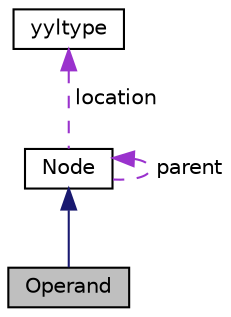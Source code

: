 digraph "Operand"
{
  edge [fontname="Helvetica",fontsize="10",labelfontname="Helvetica",labelfontsize="10"];
  node [fontname="Helvetica",fontsize="10",shape=record];
  Node12 [label="Operand",height=0.2,width=0.4,color="black", fillcolor="grey75", style="filled", fontcolor="black"];
  Node13 -> Node12 [dir="back",color="midnightblue",fontsize="10",style="solid"];
  Node13 [label="Node",height=0.2,width=0.4,color="black", fillcolor="white", style="filled",URL="$class_node.html"];
  Node13 -> Node13 [dir="back",color="darkorchid3",fontsize="10",style="dashed",label=" parent" ];
  Node14 -> Node13 [dir="back",color="darkorchid3",fontsize="10",style="dashed",label=" location" ];
  Node14 [label="yyltype",height=0.2,width=0.4,color="black", fillcolor="white", style="filled",URL="$structyyltype.html"];
}
